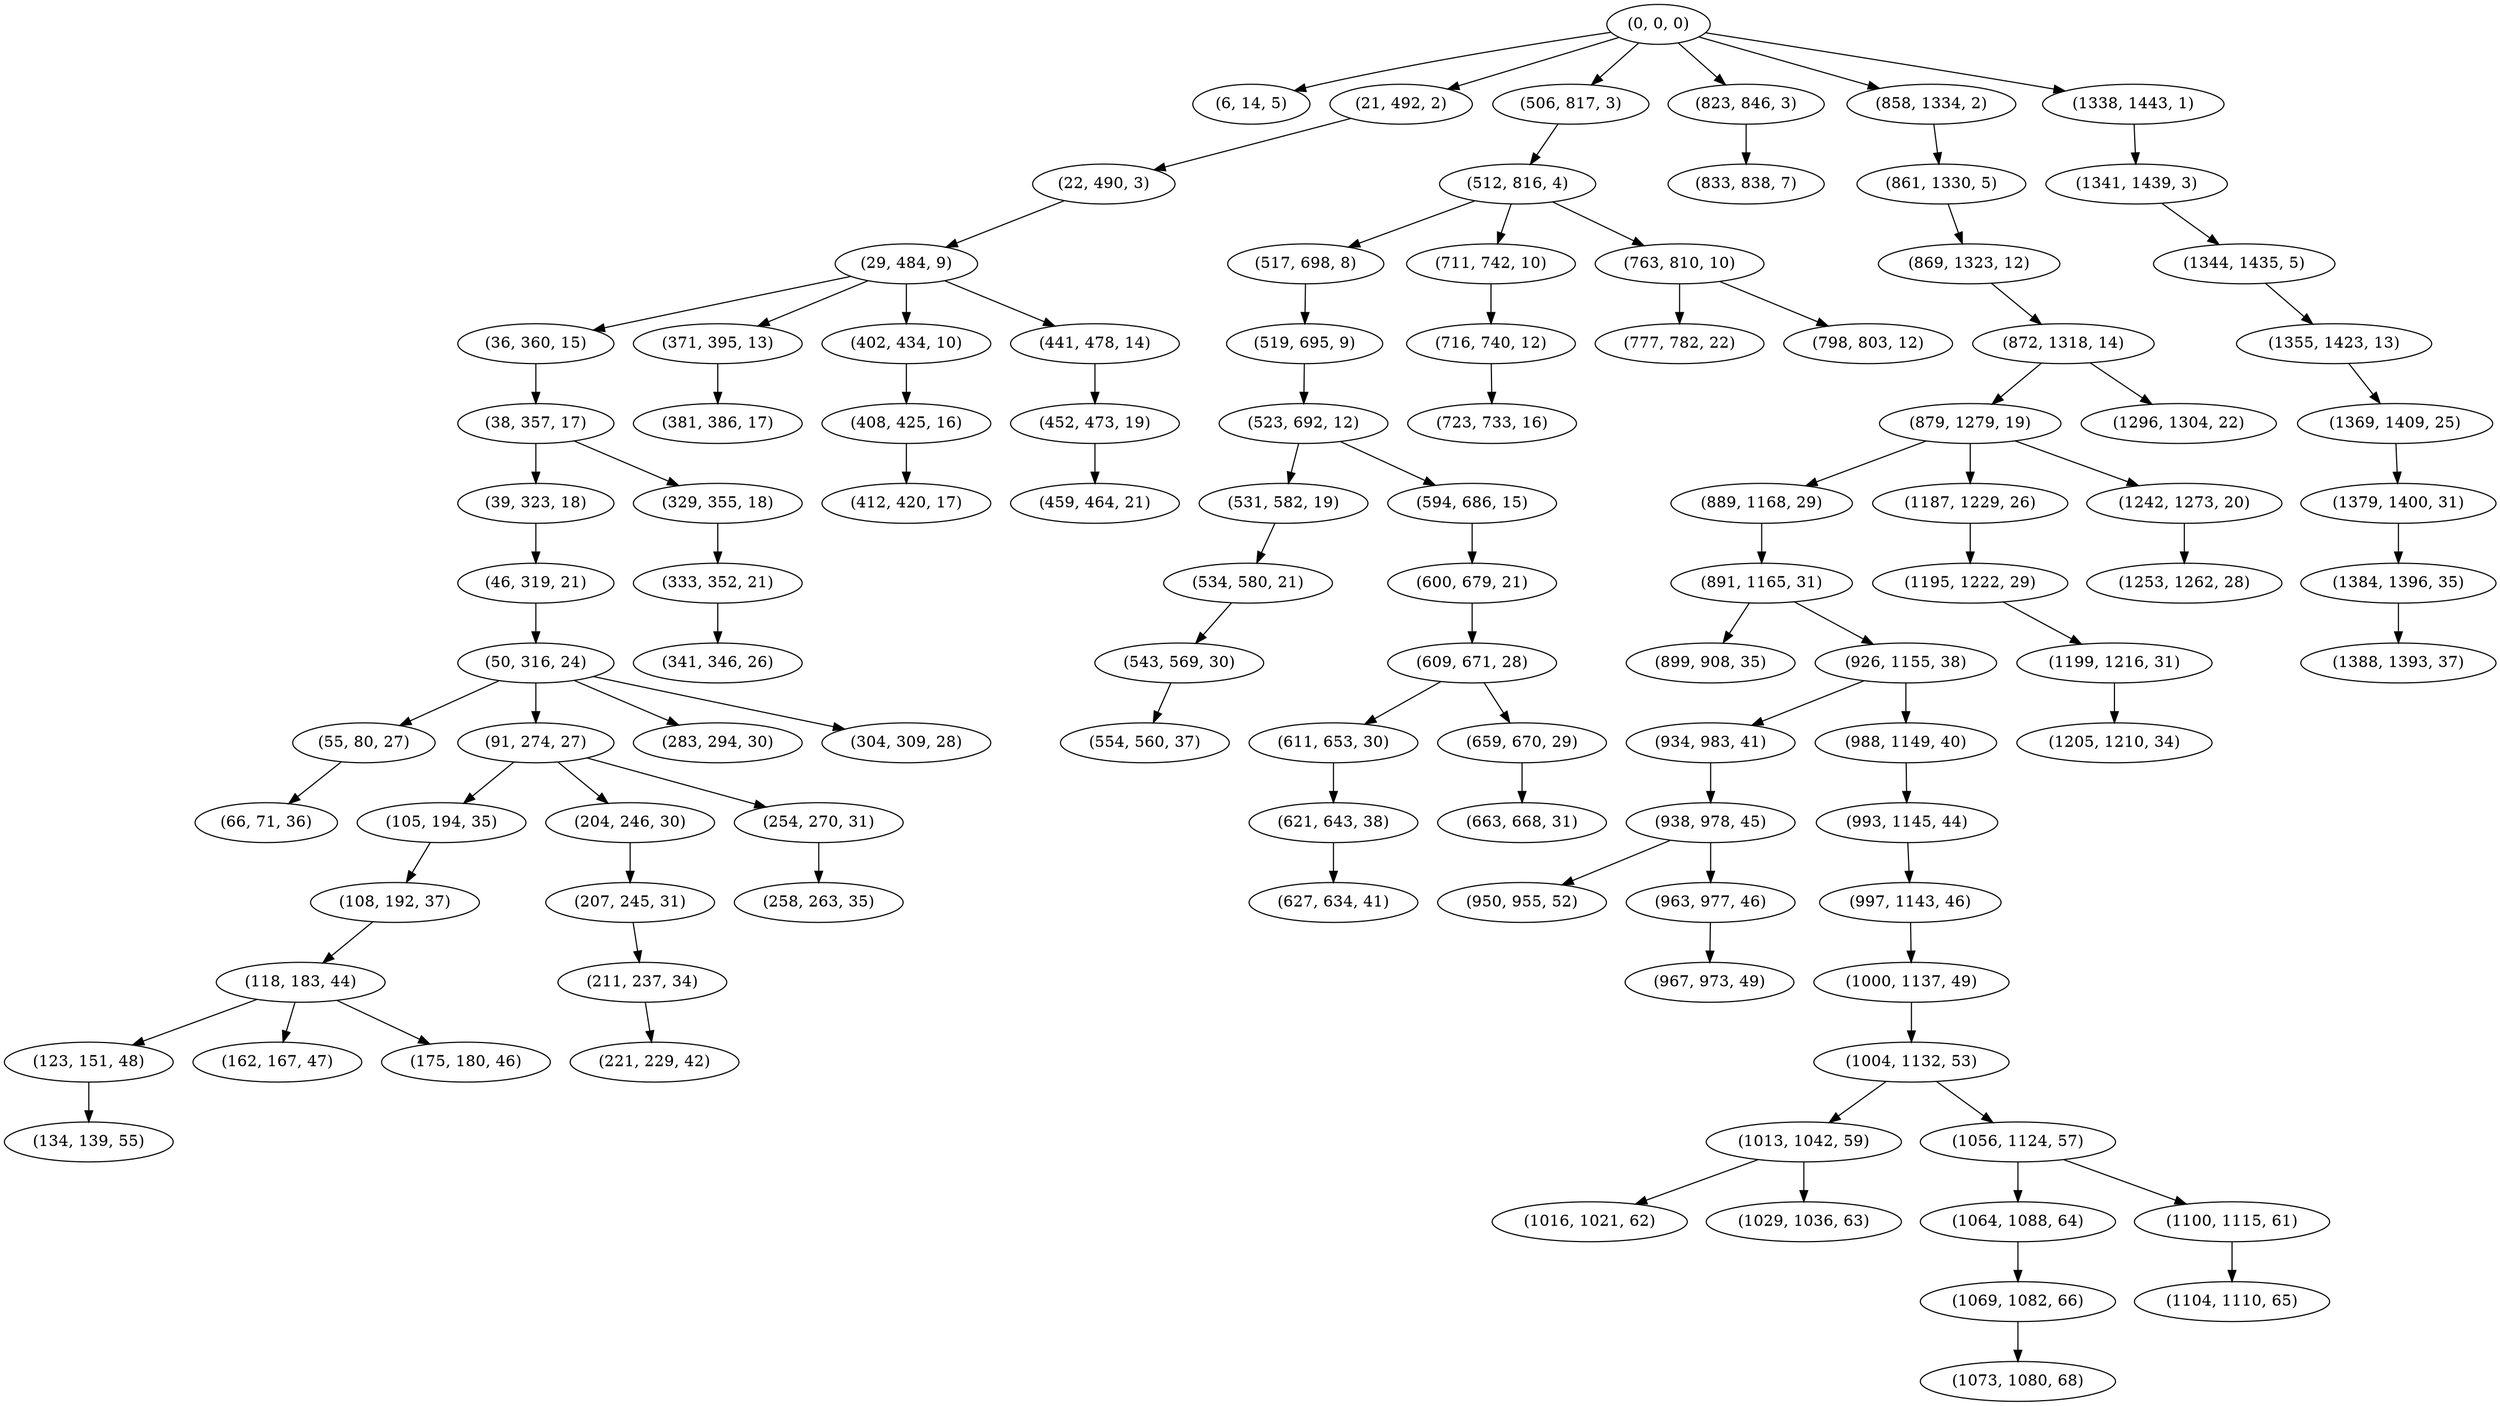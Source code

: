 digraph tree {
    "(0, 0, 0)";
    "(6, 14, 5)";
    "(21, 492, 2)";
    "(22, 490, 3)";
    "(29, 484, 9)";
    "(36, 360, 15)";
    "(38, 357, 17)";
    "(39, 323, 18)";
    "(46, 319, 21)";
    "(50, 316, 24)";
    "(55, 80, 27)";
    "(66, 71, 36)";
    "(91, 274, 27)";
    "(105, 194, 35)";
    "(108, 192, 37)";
    "(118, 183, 44)";
    "(123, 151, 48)";
    "(134, 139, 55)";
    "(162, 167, 47)";
    "(175, 180, 46)";
    "(204, 246, 30)";
    "(207, 245, 31)";
    "(211, 237, 34)";
    "(221, 229, 42)";
    "(254, 270, 31)";
    "(258, 263, 35)";
    "(283, 294, 30)";
    "(304, 309, 28)";
    "(329, 355, 18)";
    "(333, 352, 21)";
    "(341, 346, 26)";
    "(371, 395, 13)";
    "(381, 386, 17)";
    "(402, 434, 10)";
    "(408, 425, 16)";
    "(412, 420, 17)";
    "(441, 478, 14)";
    "(452, 473, 19)";
    "(459, 464, 21)";
    "(506, 817, 3)";
    "(512, 816, 4)";
    "(517, 698, 8)";
    "(519, 695, 9)";
    "(523, 692, 12)";
    "(531, 582, 19)";
    "(534, 580, 21)";
    "(543, 569, 30)";
    "(554, 560, 37)";
    "(594, 686, 15)";
    "(600, 679, 21)";
    "(609, 671, 28)";
    "(611, 653, 30)";
    "(621, 643, 38)";
    "(627, 634, 41)";
    "(659, 670, 29)";
    "(663, 668, 31)";
    "(711, 742, 10)";
    "(716, 740, 12)";
    "(723, 733, 16)";
    "(763, 810, 10)";
    "(777, 782, 22)";
    "(798, 803, 12)";
    "(823, 846, 3)";
    "(833, 838, 7)";
    "(858, 1334, 2)";
    "(861, 1330, 5)";
    "(869, 1323, 12)";
    "(872, 1318, 14)";
    "(879, 1279, 19)";
    "(889, 1168, 29)";
    "(891, 1165, 31)";
    "(899, 908, 35)";
    "(926, 1155, 38)";
    "(934, 983, 41)";
    "(938, 978, 45)";
    "(950, 955, 52)";
    "(963, 977, 46)";
    "(967, 973, 49)";
    "(988, 1149, 40)";
    "(993, 1145, 44)";
    "(997, 1143, 46)";
    "(1000, 1137, 49)";
    "(1004, 1132, 53)";
    "(1013, 1042, 59)";
    "(1016, 1021, 62)";
    "(1029, 1036, 63)";
    "(1056, 1124, 57)";
    "(1064, 1088, 64)";
    "(1069, 1082, 66)";
    "(1073, 1080, 68)";
    "(1100, 1115, 61)";
    "(1104, 1110, 65)";
    "(1187, 1229, 26)";
    "(1195, 1222, 29)";
    "(1199, 1216, 31)";
    "(1205, 1210, 34)";
    "(1242, 1273, 20)";
    "(1253, 1262, 28)";
    "(1296, 1304, 22)";
    "(1338, 1443, 1)";
    "(1341, 1439, 3)";
    "(1344, 1435, 5)";
    "(1355, 1423, 13)";
    "(1369, 1409, 25)";
    "(1379, 1400, 31)";
    "(1384, 1396, 35)";
    "(1388, 1393, 37)";
    "(0, 0, 0)" -> "(6, 14, 5)";
    "(0, 0, 0)" -> "(21, 492, 2)";
    "(0, 0, 0)" -> "(506, 817, 3)";
    "(0, 0, 0)" -> "(823, 846, 3)";
    "(0, 0, 0)" -> "(858, 1334, 2)";
    "(0, 0, 0)" -> "(1338, 1443, 1)";
    "(21, 492, 2)" -> "(22, 490, 3)";
    "(22, 490, 3)" -> "(29, 484, 9)";
    "(29, 484, 9)" -> "(36, 360, 15)";
    "(29, 484, 9)" -> "(371, 395, 13)";
    "(29, 484, 9)" -> "(402, 434, 10)";
    "(29, 484, 9)" -> "(441, 478, 14)";
    "(36, 360, 15)" -> "(38, 357, 17)";
    "(38, 357, 17)" -> "(39, 323, 18)";
    "(38, 357, 17)" -> "(329, 355, 18)";
    "(39, 323, 18)" -> "(46, 319, 21)";
    "(46, 319, 21)" -> "(50, 316, 24)";
    "(50, 316, 24)" -> "(55, 80, 27)";
    "(50, 316, 24)" -> "(91, 274, 27)";
    "(50, 316, 24)" -> "(283, 294, 30)";
    "(50, 316, 24)" -> "(304, 309, 28)";
    "(55, 80, 27)" -> "(66, 71, 36)";
    "(91, 274, 27)" -> "(105, 194, 35)";
    "(91, 274, 27)" -> "(204, 246, 30)";
    "(91, 274, 27)" -> "(254, 270, 31)";
    "(105, 194, 35)" -> "(108, 192, 37)";
    "(108, 192, 37)" -> "(118, 183, 44)";
    "(118, 183, 44)" -> "(123, 151, 48)";
    "(118, 183, 44)" -> "(162, 167, 47)";
    "(118, 183, 44)" -> "(175, 180, 46)";
    "(123, 151, 48)" -> "(134, 139, 55)";
    "(204, 246, 30)" -> "(207, 245, 31)";
    "(207, 245, 31)" -> "(211, 237, 34)";
    "(211, 237, 34)" -> "(221, 229, 42)";
    "(254, 270, 31)" -> "(258, 263, 35)";
    "(329, 355, 18)" -> "(333, 352, 21)";
    "(333, 352, 21)" -> "(341, 346, 26)";
    "(371, 395, 13)" -> "(381, 386, 17)";
    "(402, 434, 10)" -> "(408, 425, 16)";
    "(408, 425, 16)" -> "(412, 420, 17)";
    "(441, 478, 14)" -> "(452, 473, 19)";
    "(452, 473, 19)" -> "(459, 464, 21)";
    "(506, 817, 3)" -> "(512, 816, 4)";
    "(512, 816, 4)" -> "(517, 698, 8)";
    "(512, 816, 4)" -> "(711, 742, 10)";
    "(512, 816, 4)" -> "(763, 810, 10)";
    "(517, 698, 8)" -> "(519, 695, 9)";
    "(519, 695, 9)" -> "(523, 692, 12)";
    "(523, 692, 12)" -> "(531, 582, 19)";
    "(523, 692, 12)" -> "(594, 686, 15)";
    "(531, 582, 19)" -> "(534, 580, 21)";
    "(534, 580, 21)" -> "(543, 569, 30)";
    "(543, 569, 30)" -> "(554, 560, 37)";
    "(594, 686, 15)" -> "(600, 679, 21)";
    "(600, 679, 21)" -> "(609, 671, 28)";
    "(609, 671, 28)" -> "(611, 653, 30)";
    "(609, 671, 28)" -> "(659, 670, 29)";
    "(611, 653, 30)" -> "(621, 643, 38)";
    "(621, 643, 38)" -> "(627, 634, 41)";
    "(659, 670, 29)" -> "(663, 668, 31)";
    "(711, 742, 10)" -> "(716, 740, 12)";
    "(716, 740, 12)" -> "(723, 733, 16)";
    "(763, 810, 10)" -> "(777, 782, 22)";
    "(763, 810, 10)" -> "(798, 803, 12)";
    "(823, 846, 3)" -> "(833, 838, 7)";
    "(858, 1334, 2)" -> "(861, 1330, 5)";
    "(861, 1330, 5)" -> "(869, 1323, 12)";
    "(869, 1323, 12)" -> "(872, 1318, 14)";
    "(872, 1318, 14)" -> "(879, 1279, 19)";
    "(872, 1318, 14)" -> "(1296, 1304, 22)";
    "(879, 1279, 19)" -> "(889, 1168, 29)";
    "(879, 1279, 19)" -> "(1187, 1229, 26)";
    "(879, 1279, 19)" -> "(1242, 1273, 20)";
    "(889, 1168, 29)" -> "(891, 1165, 31)";
    "(891, 1165, 31)" -> "(899, 908, 35)";
    "(891, 1165, 31)" -> "(926, 1155, 38)";
    "(926, 1155, 38)" -> "(934, 983, 41)";
    "(926, 1155, 38)" -> "(988, 1149, 40)";
    "(934, 983, 41)" -> "(938, 978, 45)";
    "(938, 978, 45)" -> "(950, 955, 52)";
    "(938, 978, 45)" -> "(963, 977, 46)";
    "(963, 977, 46)" -> "(967, 973, 49)";
    "(988, 1149, 40)" -> "(993, 1145, 44)";
    "(993, 1145, 44)" -> "(997, 1143, 46)";
    "(997, 1143, 46)" -> "(1000, 1137, 49)";
    "(1000, 1137, 49)" -> "(1004, 1132, 53)";
    "(1004, 1132, 53)" -> "(1013, 1042, 59)";
    "(1004, 1132, 53)" -> "(1056, 1124, 57)";
    "(1013, 1042, 59)" -> "(1016, 1021, 62)";
    "(1013, 1042, 59)" -> "(1029, 1036, 63)";
    "(1056, 1124, 57)" -> "(1064, 1088, 64)";
    "(1056, 1124, 57)" -> "(1100, 1115, 61)";
    "(1064, 1088, 64)" -> "(1069, 1082, 66)";
    "(1069, 1082, 66)" -> "(1073, 1080, 68)";
    "(1100, 1115, 61)" -> "(1104, 1110, 65)";
    "(1187, 1229, 26)" -> "(1195, 1222, 29)";
    "(1195, 1222, 29)" -> "(1199, 1216, 31)";
    "(1199, 1216, 31)" -> "(1205, 1210, 34)";
    "(1242, 1273, 20)" -> "(1253, 1262, 28)";
    "(1338, 1443, 1)" -> "(1341, 1439, 3)";
    "(1341, 1439, 3)" -> "(1344, 1435, 5)";
    "(1344, 1435, 5)" -> "(1355, 1423, 13)";
    "(1355, 1423, 13)" -> "(1369, 1409, 25)";
    "(1369, 1409, 25)" -> "(1379, 1400, 31)";
    "(1379, 1400, 31)" -> "(1384, 1396, 35)";
    "(1384, 1396, 35)" -> "(1388, 1393, 37)";
}
